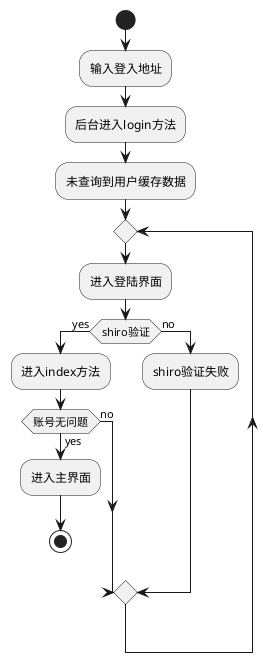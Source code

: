 @startuml
start
:输入登入地址;
:后台进入login方法;
:未查询到用户缓存数据;
repeat
:进入登陆界面;
if(shiro验证) then(yes)
:进入index方法;
   if(账号无问题)then(yes)
   :进入主界面;
   stop
   else(no)
   endif
else (no)
:shiro验证失败;
endif
@enduml